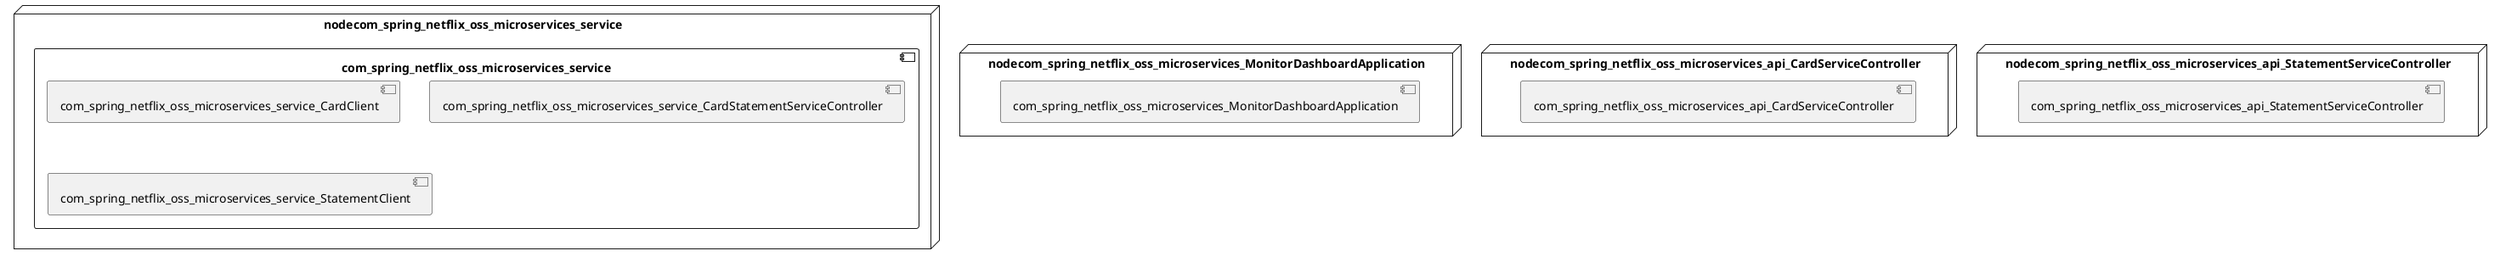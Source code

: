 @startuml
skinparam fixCircleLabelOverlapping true
skinparam componentStyle uml2
node nodecom_spring_netflix_oss_microservices_service {
component com_spring_netflix_oss_microservices_service {
[com_spring_netflix_oss_microservices_service_CardClient] [[fernandoabcampos-spring-netflix-oss-microservices.system#__PUG4DfLEe-2U6Ziva_LfQ]]
[com_spring_netflix_oss_microservices_service_CardStatementServiceController] [[fernandoabcampos-spring-netflix-oss-microservices.system#__PUG4DfLEe-2U6Ziva_LfQ]]
[com_spring_netflix_oss_microservices_service_StatementClient] [[fernandoabcampos-spring-netflix-oss-microservices.system#__PUG4DfLEe-2U6Ziva_LfQ]]
}
}
node nodecom_spring_netflix_oss_microservices_MonitorDashboardApplication {
[com_spring_netflix_oss_microservices_MonitorDashboardApplication] [[fernandoabcampos-spring-netflix-oss-microservices.system#__PUG4DfLEe-2U6Ziva_LfQ]]
}
node nodecom_spring_netflix_oss_microservices_api_CardServiceController {
[com_spring_netflix_oss_microservices_api_CardServiceController] [[fernandoabcampos-spring-netflix-oss-microservices.system#__PUG4DfLEe-2U6Ziva_LfQ]]
}
node nodecom_spring_netflix_oss_microservices_api_StatementServiceController {
[com_spring_netflix_oss_microservices_api_StatementServiceController] [[fernandoabcampos-spring-netflix-oss-microservices.system#__PUG4DfLEe-2U6Ziva_LfQ]]
}

@enduml
